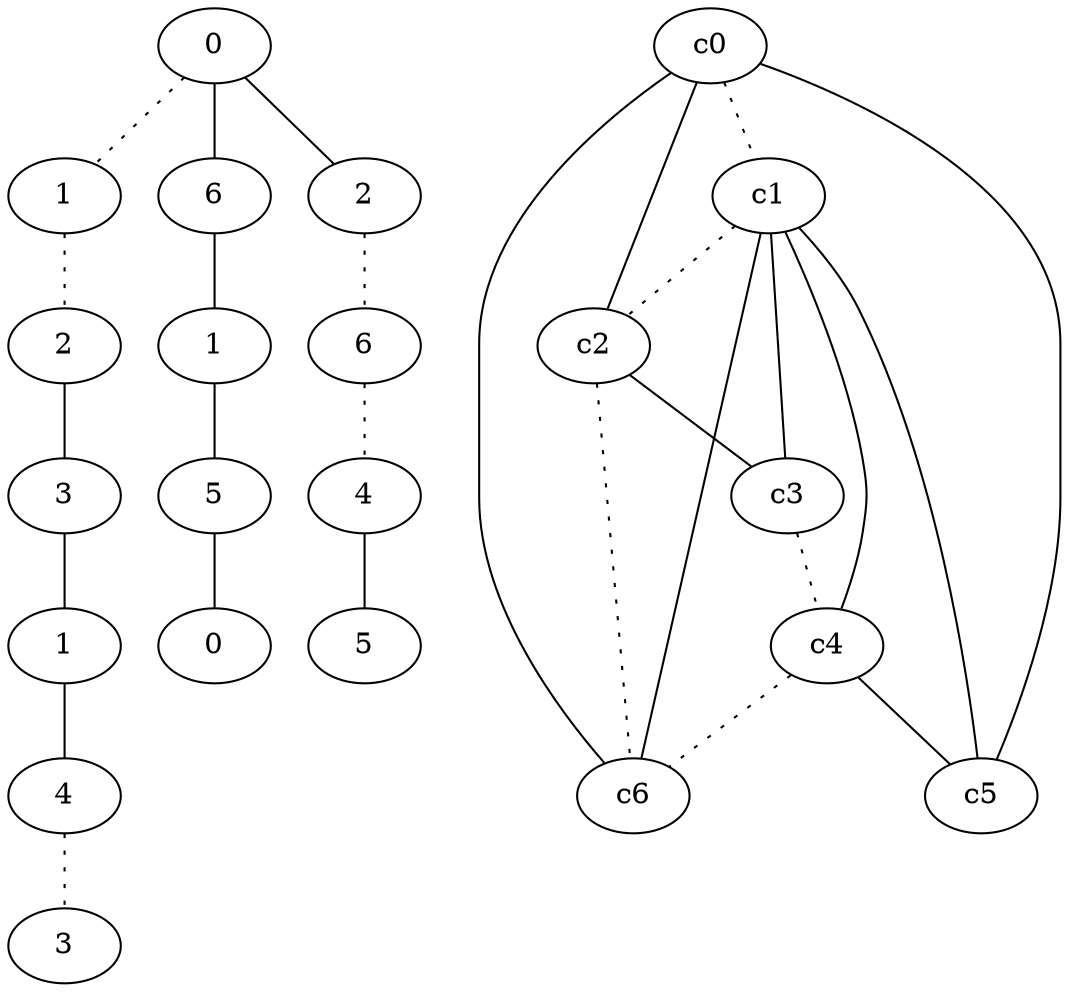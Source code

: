 graph {
a0[label=0];
a1[label=1];
a2[label=2];
a3[label=3];
a4[label=1];
a5[label=4];
a6[label=3];
a7[label=6];
a8[label=1];
a9[label=5];
a10[label=0];
a11[label=2];
a12[label=6];
a13[label=4];
a14[label=5];
a0 -- a1 [style=dotted];
a0 -- a7;
a0 -- a11;
a1 -- a2 [style=dotted];
a2 -- a3;
a3 -- a4;
a4 -- a5;
a5 -- a6 [style=dotted];
a7 -- a8;
a8 -- a9;
a9 -- a10;
a11 -- a12 [style=dotted];
a12 -- a13 [style=dotted];
a13 -- a14;
c0 -- c1 [style=dotted];
c0 -- c2;
c0 -- c5;
c0 -- c6;
c1 -- c2 [style=dotted];
c1 -- c3;
c1 -- c4;
c1 -- c5;
c1 -- c6;
c2 -- c3;
c2 -- c6 [style=dotted];
c3 -- c4 [style=dotted];
c4 -- c5;
c4 -- c6 [style=dotted];
}
